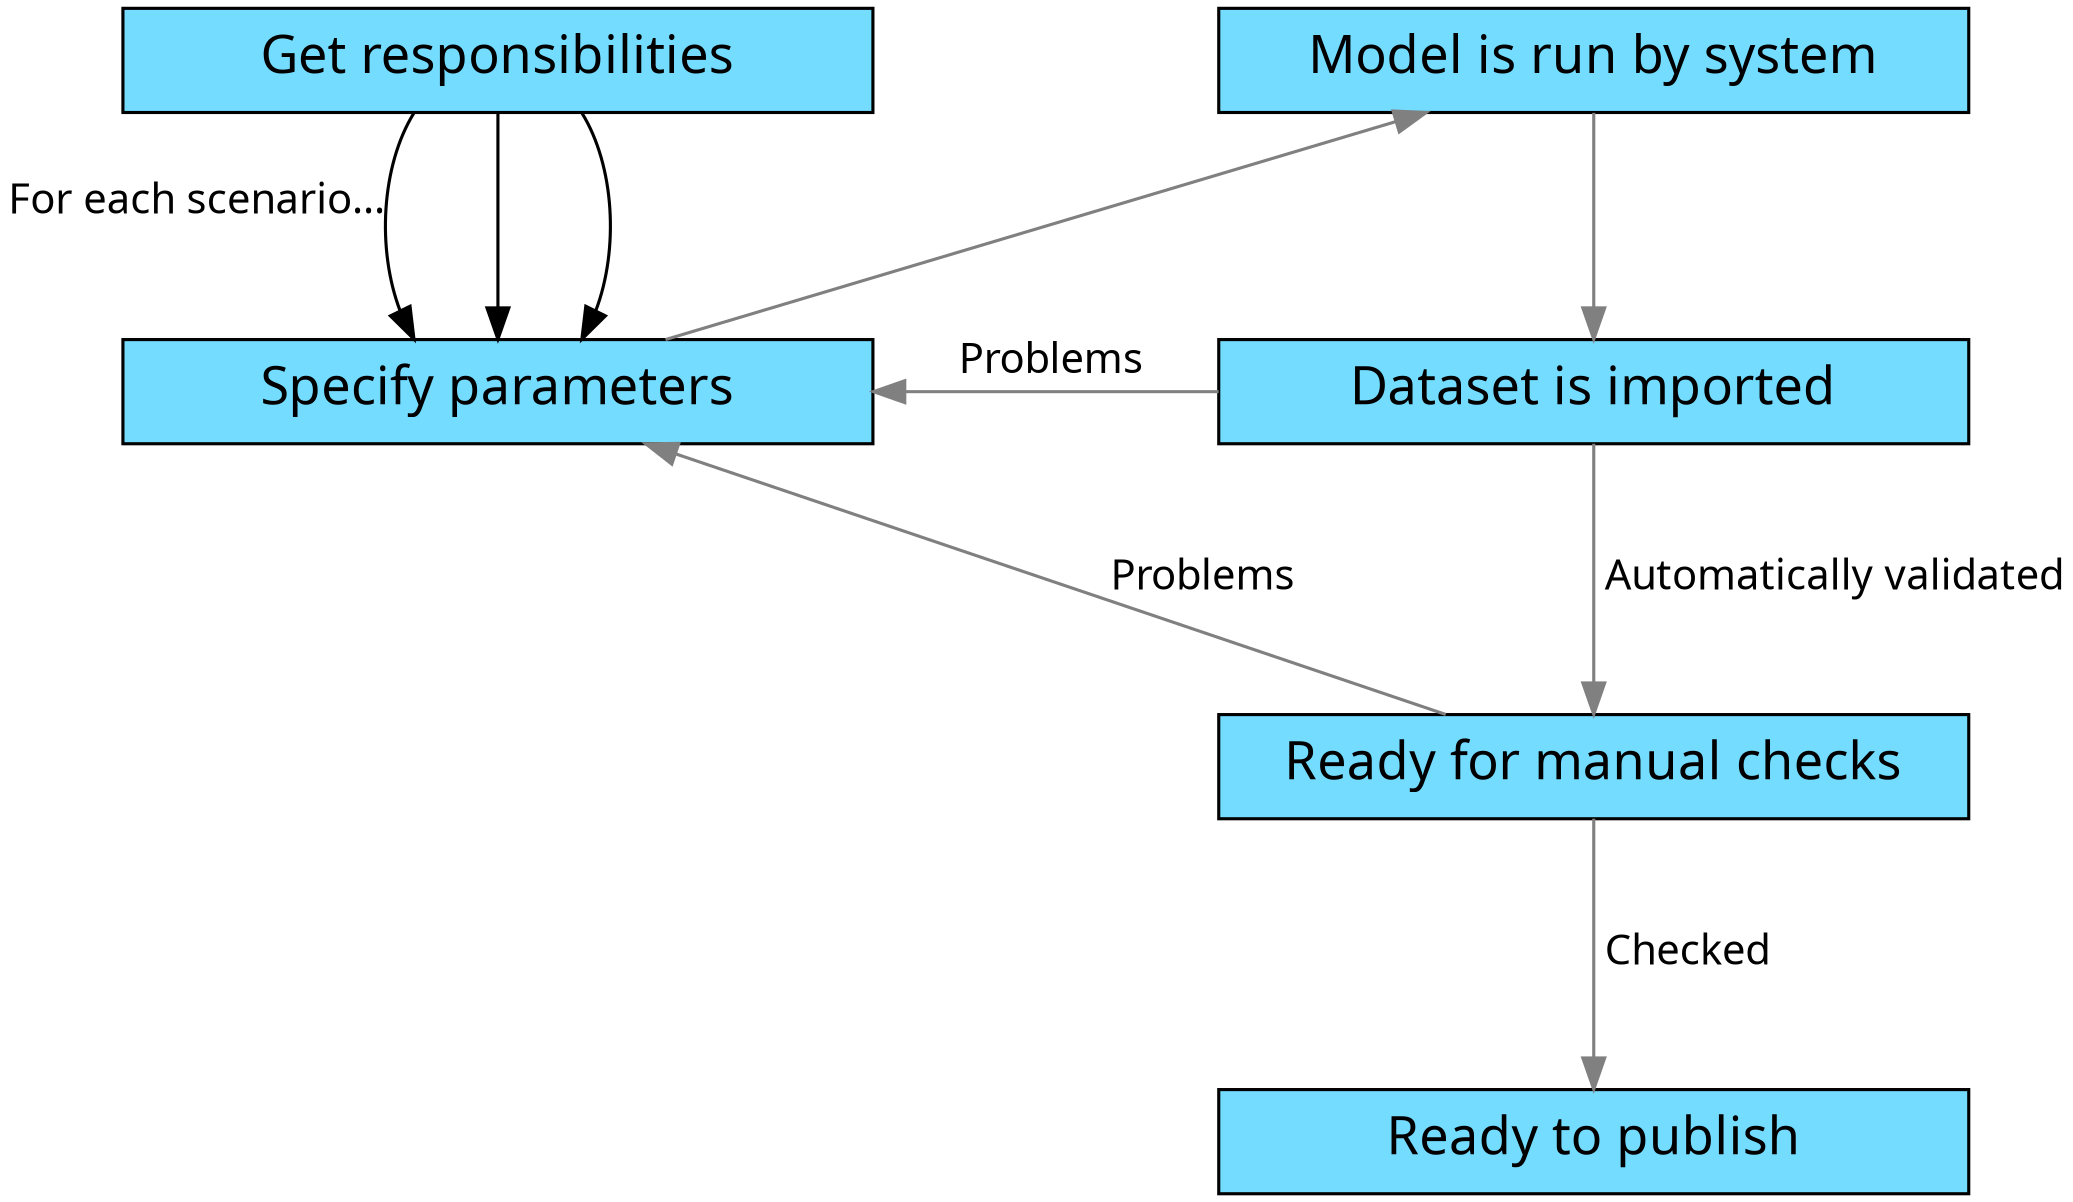 digraph {
	graph [ ranksep="1.5", nodesep=1,  ];
	node [ shape="box", fillcolor="#73DCFF", style="filled", fontname="Century Gothic", width="5", height="0.7", fontsize=25, penwidth="1.5" ];
    edge [ fontname="Century Gothic", fontsize=20, penwidth="1.5", arrowsize="1.5" ];

	subgraph {
		responsibilities [ label="Get responsibilities" ];
		configure [ label="Specify parameters" ];
		responsibilities -> configure [ xlabel="For each scenario..." ];
		responsibilities -> configure;
		responsibilities -> configure;
	}
	configure -> run [ constraint=false, color="#808080" ];
	upload -> configure [ constraint=false, label=" Problems", color="#808080" ];
	subgraph {
		run [ label="Model is run by system" ];
		upload [ label="Dataset is imported" ];
		run -> upload [ weight=2, color="#808080" ];
	}
	upload -> validated [ constraint=true, label=" Automatically validated", weight=2, color="#808080" ];
	validated -> configure [ constraint=false, label="Problems", weight=0.5, color="#808080" ];
	subgraph { 
		validated [ label="Ready for manual checks" ];
		checked [ label="Ready to publish" ];
		validated -> checked [ label=" Checked", color="#808080"  ];
	}
}